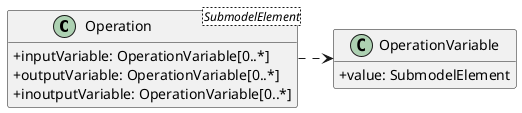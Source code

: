 @startuml
skinparam classAttributeIconSize 0
hide methods

class Operation<SubmodelElement> {
  +inputVariable: OperationVariable[0..*]
  +outputVariable: OperationVariable[0..*]
  +inoutputVariable: OperationVariable[0..*]
}
class OperationVariable {
  +value: SubmodelElement
}
Operation .> OperationVariable
@enduml